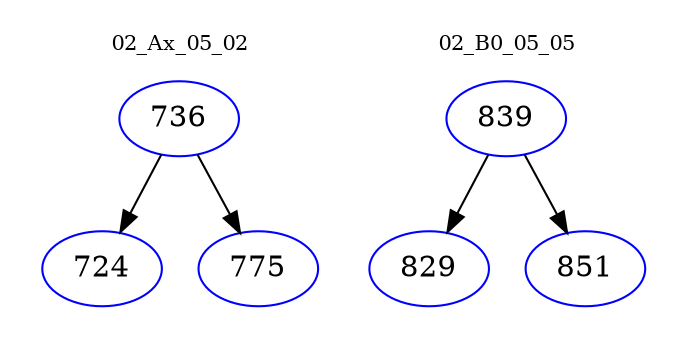 digraph{
subgraph cluster_0 {
color = white
label = "02_Ax_05_02";
fontsize=10;
T0_736 [label="736", color="blue"]
T0_736 -> T0_724 [color="black"]
T0_724 [label="724", color="blue"]
T0_736 -> T0_775 [color="black"]
T0_775 [label="775", color="blue"]
}
subgraph cluster_1 {
color = white
label = "02_B0_05_05";
fontsize=10;
T1_839 [label="839", color="blue"]
T1_839 -> T1_829 [color="black"]
T1_829 [label="829", color="blue"]
T1_839 -> T1_851 [color="black"]
T1_851 [label="851", color="blue"]
}
}
